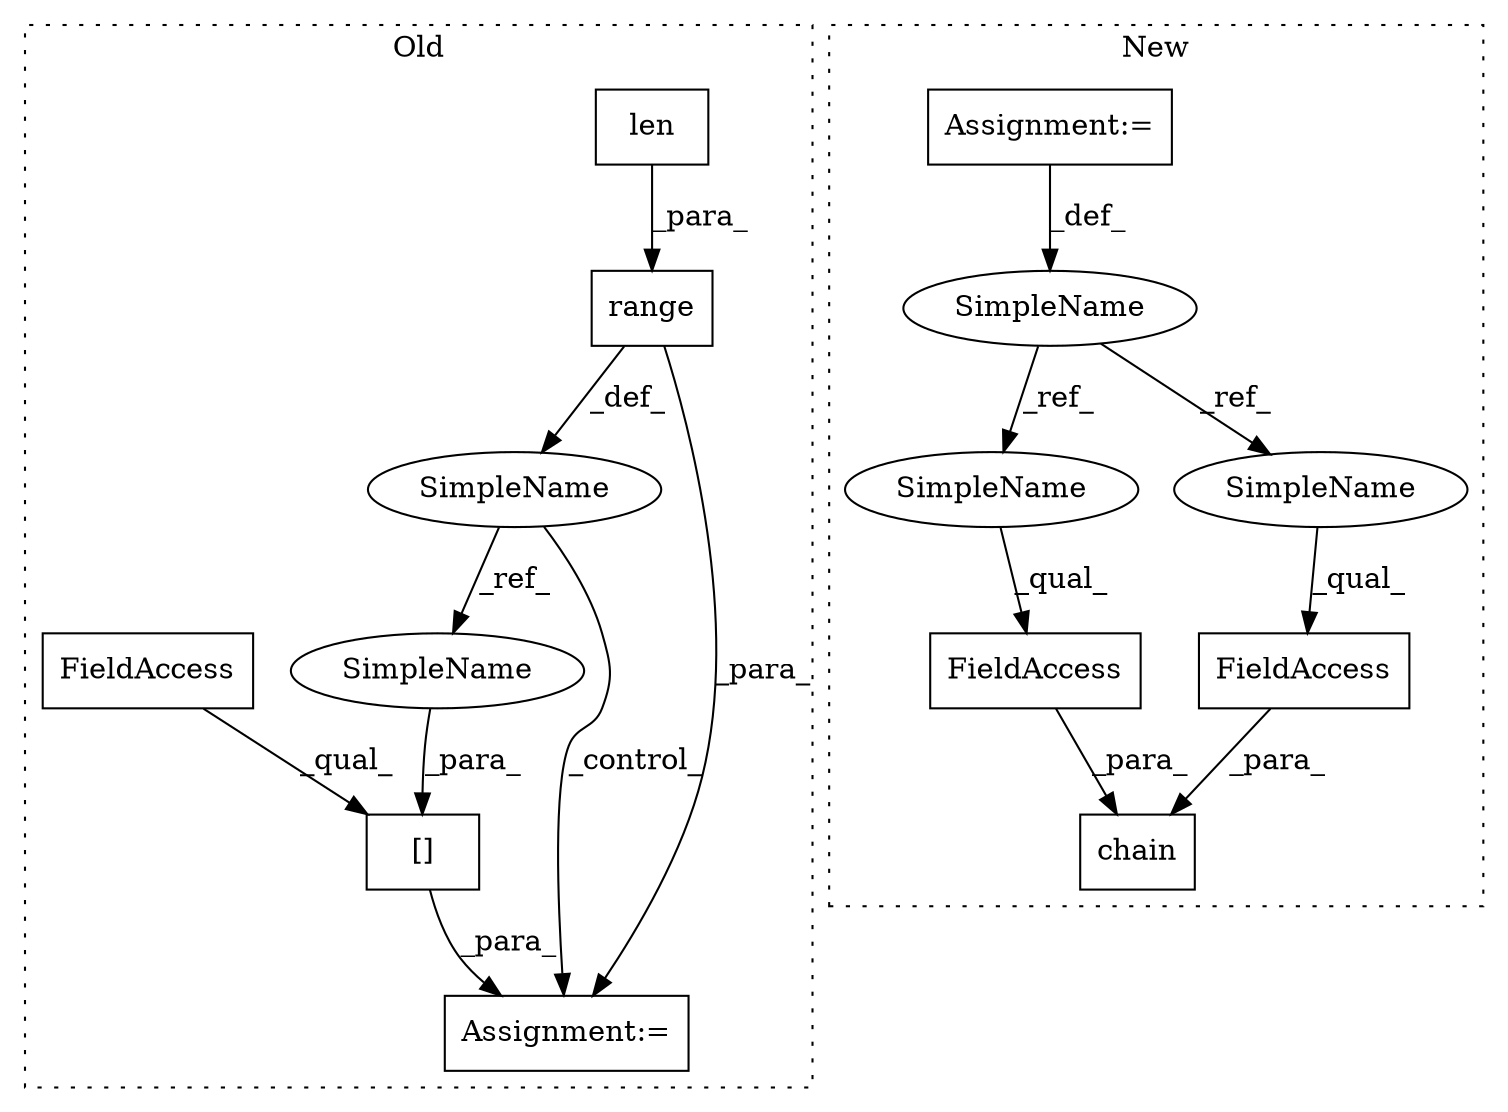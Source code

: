 digraph G {
subgraph cluster0 {
1 [label="range" a="32" s="2088,2110" l="6,1" shape="box"];
3 [label="[]" a="2" s="2126,2143" l="12,1" shape="box"];
4 [label="len" a="32" s="2094,2109" l="4,1" shape="box"];
9 [label="FieldAccess" a="22" s="2126" l="11" shape="box"];
10 [label="SimpleName" a="42" s="2080" l="5" shape="ellipse"];
11 [label="Assignment:=" a="7" s="2125" l="1" shape="box"];
12 [label="SimpleName" a="42" s="2138" l="5" shape="ellipse"];
label = "Old";
style="dotted";
}
subgraph cluster1 {
2 [label="chain" a="32" s="2313,2367" l="6,1" shape="box"];
5 [label="Assignment:=" a="7" s="2227" l="1" shape="box"];
6 [label="FieldAccess" a="22" s="2355" l="12" shape="box"];
7 [label="SimpleName" a="42" s="2221" l="6" shape="ellipse"];
8 [label="FieldAccess" a="22" s="2337" l="17" shape="box"];
13 [label="SimpleName" a="42" s="2355" l="6" shape="ellipse"];
14 [label="SimpleName" a="42" s="2337" l="6" shape="ellipse"];
label = "New";
style="dotted";
}
1 -> 11 [label="_para_"];
1 -> 10 [label="_def_"];
3 -> 11 [label="_para_"];
4 -> 1 [label="_para_"];
5 -> 7 [label="_def_"];
6 -> 2 [label="_para_"];
7 -> 14 [label="_ref_"];
7 -> 13 [label="_ref_"];
8 -> 2 [label="_para_"];
9 -> 3 [label="_qual_"];
10 -> 12 [label="_ref_"];
10 -> 11 [label="_control_"];
12 -> 3 [label="_para_"];
13 -> 6 [label="_qual_"];
14 -> 8 [label="_qual_"];
}
